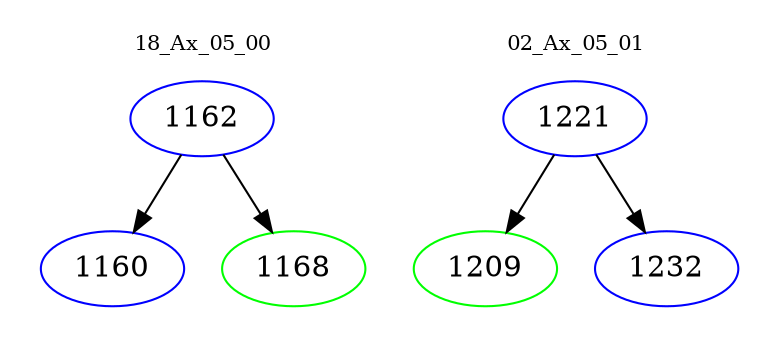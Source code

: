 digraph{
subgraph cluster_0 {
color = white
label = "18_Ax_05_00";
fontsize=10;
T0_1162 [label="1162", color="blue"]
T0_1162 -> T0_1160 [color="black"]
T0_1160 [label="1160", color="blue"]
T0_1162 -> T0_1168 [color="black"]
T0_1168 [label="1168", color="green"]
}
subgraph cluster_1 {
color = white
label = "02_Ax_05_01";
fontsize=10;
T1_1221 [label="1221", color="blue"]
T1_1221 -> T1_1209 [color="black"]
T1_1209 [label="1209", color="green"]
T1_1221 -> T1_1232 [color="black"]
T1_1232 [label="1232", color="blue"]
}
}
